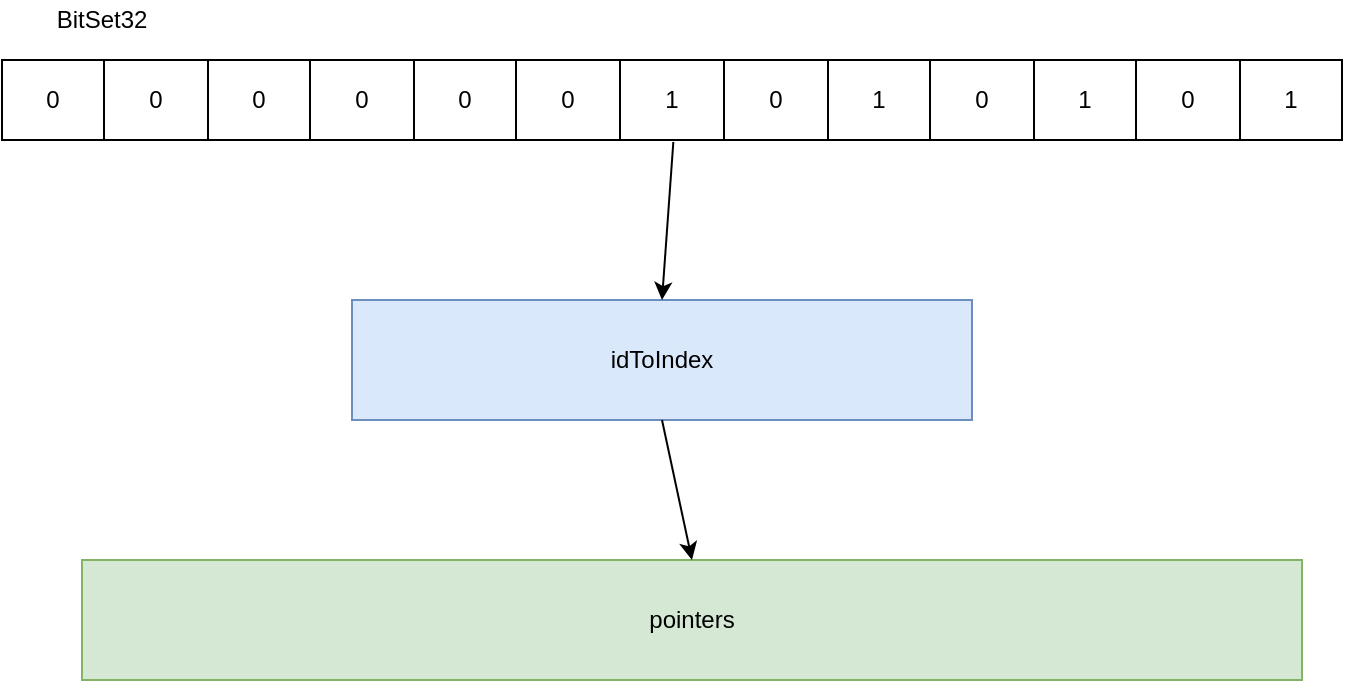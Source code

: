 <mxfile version="13.4.8" type="device" pages="4"><diagram id="EcqXhlcpbUtmk1au1JJG" name="Page-1"><mxGraphModel dx="946" dy="574" grid="1" gridSize="10" guides="1" tooltips="1" connect="1" arrows="1" fold="1" page="1" pageScale="1" pageWidth="827" pageHeight="1169" math="0" shadow="0"><root><mxCell id="0"/><mxCell id="1" parent="0"/><mxCell id="K6mGr1oJAUQTEEhh8WA7-8" value="idToIndex" style="rounded=0;whiteSpace=wrap;html=1;fillColor=#dae8fc;strokeColor=#6c8ebf;" parent="1" vertex="1"><mxGeometry x="205" y="340" width="310" height="60" as="geometry"/></mxCell><mxCell id="K6mGr1oJAUQTEEhh8WA7-10" value="pointers" style="rounded=0;whiteSpace=wrap;html=1;fillColor=#d5e8d4;strokeColor=#82b366;" parent="1" vertex="1"><mxGeometry x="70" y="470" width="610" height="60" as="geometry"/></mxCell><mxCell id="K6mGr1oJAUQTEEhh8WA7-12" value="" style="shape=table;html=1;whiteSpace=wrap;startSize=0;container=1;collapsible=0;childLayout=tableLayout;columnLines=1;rowLines=1;horizontal=1;fixedRows=0;flipH=1;flipV=1;" parent="1" vertex="1"><mxGeometry x="30" y="220" width="670" height="40" as="geometry"/></mxCell><mxCell id="K6mGr1oJAUQTEEhh8WA7-13" value="" style="shape=partialRectangle;html=1;whiteSpace=wrap;collapsible=0;dropTarget=0;pointerEvents=0;fillColor=none;top=0;left=0;bottom=0;right=0;points=[[0,0.5],[1,0.5]];portConstraint=eastwest;flipH=1;flipV=1;" parent="K6mGr1oJAUQTEEhh8WA7-12" vertex="1"><mxGeometry width="670" height="40" as="geometry"/></mxCell><mxCell id="K6mGr1oJAUQTEEhh8WA7-14" value="0" style="shape=partialRectangle;html=1;whiteSpace=wrap;connectable=0;fillColor=none;top=0;left=0;bottom=0;right=0;overflow=hidden;flipH=1;flipV=1;" parent="K6mGr1oJAUQTEEhh8WA7-13" vertex="1"><mxGeometry width="51" height="40" as="geometry"/></mxCell><mxCell id="K6mGr1oJAUQTEEhh8WA7-15" value="&lt;span&gt;0&lt;/span&gt;" style="shape=partialRectangle;html=1;whiteSpace=wrap;connectable=0;fillColor=none;top=0;left=0;bottom=0;right=0;overflow=hidden;flipH=1;flipV=1;" parent="K6mGr1oJAUQTEEhh8WA7-13" vertex="1"><mxGeometry x="51" width="52" height="40" as="geometry"/></mxCell><mxCell id="K6mGr1oJAUQTEEhh8WA7-16" value="&lt;span&gt;0&lt;/span&gt;" style="shape=partialRectangle;html=1;whiteSpace=wrap;connectable=0;fillColor=none;top=0;left=0;bottom=0;right=0;overflow=hidden;flipH=1;flipV=1;" parent="K6mGr1oJAUQTEEhh8WA7-13" vertex="1"><mxGeometry x="103" width="51" height="40" as="geometry"/></mxCell><mxCell id="K6mGr1oJAUQTEEhh8WA7-25" value="&lt;span&gt;0&lt;/span&gt;" style="shape=partialRectangle;html=1;whiteSpace=wrap;connectable=0;fillColor=none;top=0;left=0;bottom=0;right=0;overflow=hidden;flipH=1;flipV=1;" parent="K6mGr1oJAUQTEEhh8WA7-13" vertex="1"><mxGeometry x="154" width="52" height="40" as="geometry"/></mxCell><mxCell id="K6mGr1oJAUQTEEhh8WA7-28" value="&lt;span&gt;0&lt;/span&gt;" style="shape=partialRectangle;html=1;whiteSpace=wrap;connectable=0;fillColor=none;top=0;left=0;bottom=0;right=0;overflow=hidden;flipH=1;flipV=1;" parent="K6mGr1oJAUQTEEhh8WA7-13" vertex="1"><mxGeometry x="206" width="51" height="40" as="geometry"/></mxCell><mxCell id="K6mGr1oJAUQTEEhh8WA7-31" value="&lt;span&gt;0&lt;/span&gt;" style="shape=partialRectangle;html=1;whiteSpace=wrap;connectable=0;fillColor=none;top=0;left=0;bottom=0;right=0;overflow=hidden;flipH=1;flipV=1;" parent="K6mGr1oJAUQTEEhh8WA7-13" vertex="1"><mxGeometry x="257" width="52" height="40" as="geometry"/></mxCell><mxCell id="K6mGr1oJAUQTEEhh8WA7-34" value="1" style="shape=partialRectangle;html=1;whiteSpace=wrap;connectable=0;fillColor=none;top=0;left=0;bottom=0;right=0;overflow=hidden;flipH=1;flipV=1;" parent="K6mGr1oJAUQTEEhh8WA7-13" vertex="1"><mxGeometry x="309" width="52" height="40" as="geometry"/></mxCell><mxCell id="K6mGr1oJAUQTEEhh8WA7-37" value="&lt;span&gt;0&lt;/span&gt;" style="shape=partialRectangle;html=1;whiteSpace=wrap;connectable=0;fillColor=none;top=0;left=0;bottom=0;right=0;overflow=hidden;flipH=1;flipV=1;" parent="K6mGr1oJAUQTEEhh8WA7-13" vertex="1"><mxGeometry x="361" width="52" height="40" as="geometry"/></mxCell><mxCell id="K6mGr1oJAUQTEEhh8WA7-40" value="1" style="shape=partialRectangle;html=1;whiteSpace=wrap;connectable=0;fillColor=none;top=0;left=0;bottom=0;right=0;overflow=hidden;flipH=1;flipV=1;" parent="K6mGr1oJAUQTEEhh8WA7-13" vertex="1"><mxGeometry x="413" width="51" height="40" as="geometry"/></mxCell><mxCell id="K6mGr1oJAUQTEEhh8WA7-41" value="&lt;span&gt;0&lt;/span&gt;" style="shape=partialRectangle;html=1;whiteSpace=wrap;connectable=0;fillColor=none;top=0;left=0;bottom=0;right=0;overflow=hidden;flipH=1;flipV=1;" parent="K6mGr1oJAUQTEEhh8WA7-13" vertex="1"><mxGeometry x="464" width="52" height="40" as="geometry"/></mxCell><mxCell id="K6mGr1oJAUQTEEhh8WA7-42" value="1" style="shape=partialRectangle;html=1;whiteSpace=wrap;connectable=0;fillColor=none;top=0;left=0;bottom=0;right=0;overflow=hidden;flipH=1;flipV=1;" parent="K6mGr1oJAUQTEEhh8WA7-13" vertex="1"><mxGeometry x="516" width="51" height="40" as="geometry"/></mxCell><mxCell id="K6mGr1oJAUQTEEhh8WA7-43" value="&lt;span&gt;0&lt;/span&gt;" style="shape=partialRectangle;html=1;whiteSpace=wrap;connectable=0;fillColor=none;top=0;left=0;bottom=0;right=0;overflow=hidden;flipH=1;flipV=1;" parent="K6mGr1oJAUQTEEhh8WA7-13" vertex="1"><mxGeometry x="567" width="52" height="40" as="geometry"/></mxCell><mxCell id="K6mGr1oJAUQTEEhh8WA7-44" value="1" style="shape=partialRectangle;html=1;whiteSpace=wrap;connectable=0;fillColor=none;top=0;left=0;bottom=0;right=0;overflow=hidden;flipH=1;flipV=1;" parent="K6mGr1oJAUQTEEhh8WA7-13" vertex="1"><mxGeometry x="619" width="51" height="40" as="geometry"/></mxCell><mxCell id="K6mGr1oJAUQTEEhh8WA7-45" value="BitSet32" style="text;html=1;strokeColor=none;fillColor=none;align=center;verticalAlign=middle;whiteSpace=wrap;rounded=0;comic=0;startSize=0;" parent="1" vertex="1"><mxGeometry x="60" y="190" width="40" height="20" as="geometry"/></mxCell><mxCell id="K6mGr1oJAUQTEEhh8WA7-46" value="" style="endArrow=classic;html=1;exitX=0.499;exitY=-0.025;exitDx=0;exitDy=0;exitPerimeter=0;entryX=0.5;entryY=0;entryDx=0;entryDy=0;" parent="1" source="K6mGr1oJAUQTEEhh8WA7-13" target="K6mGr1oJAUQTEEhh8WA7-8" edge="1"><mxGeometry width="50" height="50" relative="1" as="geometry"><mxPoint x="390" y="320" as="sourcePoint"/><mxPoint x="440" y="270" as="targetPoint"/></mxGeometry></mxCell><mxCell id="K6mGr1oJAUQTEEhh8WA7-47" value="" style="endArrow=classic;html=1;exitX=0.5;exitY=1;exitDx=0;exitDy=0;entryX=0.5;entryY=0;entryDx=0;entryDy=0;" parent="1" source="K6mGr1oJAUQTEEhh8WA7-8" target="K6mGr1oJAUQTEEhh8WA7-10" edge="1"><mxGeometry width="50" height="50" relative="1" as="geometry"><mxPoint x="390" y="320" as="sourcePoint"/><mxPoint x="440" y="270" as="targetPoint"/></mxGeometry></mxCell></root></mxGraphModel></diagram><diagram id="9y-NMmNkYUyyZ11xQWaL" name="Page-2"><mxGraphModel dx="946" dy="525" grid="1" gridSize="10" guides="1" tooltips="1" connect="1" arrows="1" fold="1" page="1" pageScale="1" pageWidth="827" pageHeight="1169" math="0" shadow="0"><root><mxCell id="LccVKXG0IzsC969Sd04l-0"/><mxCell id="LccVKXG0IzsC969Sd04l-1" parent="LccVKXG0IzsC969Sd04l-0"/><mxCell id="XBC_5wpv1dEp1boGAke5-0" value="" style="shape=table;html=1;whiteSpace=wrap;startSize=0;container=1;collapsible=0;childLayout=tableLayout;columnLines=1;rowLines=1;horizontal=1;fixedRows=0;flipH=1;flipV=1;" vertex="1" parent="LccVKXG0IzsC969Sd04l-1"><mxGeometry x="60" y="190" width="670" height="40" as="geometry"/></mxCell><mxCell id="XBC_5wpv1dEp1boGAke5-1" value="" style="shape=partialRectangle;html=1;whiteSpace=wrap;collapsible=0;dropTarget=0;pointerEvents=0;fillColor=none;top=0;left=0;bottom=0;right=0;points=[[0,0.5],[1,0.5]];portConstraint=eastwest;flipH=1;flipV=1;" vertex="1" parent="XBC_5wpv1dEp1boGAke5-0"><mxGeometry width="670" height="40" as="geometry"/></mxCell><mxCell id="XBC_5wpv1dEp1boGAke5-2" value="0" style="shape=partialRectangle;html=1;whiteSpace=wrap;connectable=0;fillColor=none;top=0;left=0;bottom=0;right=0;overflow=hidden;flipH=1;flipV=1;" vertex="1" parent="XBC_5wpv1dEp1boGAke5-1"><mxGeometry width="51" height="40" as="geometry"/></mxCell><mxCell id="XBC_5wpv1dEp1boGAke5-3" value="&lt;span&gt;0&lt;/span&gt;" style="shape=partialRectangle;html=1;whiteSpace=wrap;connectable=0;fillColor=none;top=0;left=0;bottom=0;right=0;overflow=hidden;flipH=1;flipV=1;" vertex="1" parent="XBC_5wpv1dEp1boGAke5-1"><mxGeometry x="51" width="52" height="40" as="geometry"/></mxCell><mxCell id="XBC_5wpv1dEp1boGAke5-4" value="&lt;span&gt;0&lt;/span&gt;" style="shape=partialRectangle;html=1;whiteSpace=wrap;connectable=0;fillColor=none;top=0;left=0;bottom=0;right=0;overflow=hidden;flipH=1;flipV=1;" vertex="1" parent="XBC_5wpv1dEp1boGAke5-1"><mxGeometry x="103" width="51" height="40" as="geometry"/></mxCell><mxCell id="XBC_5wpv1dEp1boGAke5-5" value="&lt;span&gt;0&lt;/span&gt;" style="shape=partialRectangle;html=1;whiteSpace=wrap;connectable=0;fillColor=none;top=0;left=0;bottom=0;right=0;overflow=hidden;flipH=1;flipV=1;" vertex="1" parent="XBC_5wpv1dEp1boGAke5-1"><mxGeometry x="154" width="52" height="40" as="geometry"/></mxCell><mxCell id="XBC_5wpv1dEp1boGAke5-6" value="&lt;span&gt;0&lt;/span&gt;" style="shape=partialRectangle;html=1;whiteSpace=wrap;connectable=0;fillColor=none;top=0;left=0;bottom=0;right=0;overflow=hidden;flipH=1;flipV=1;" vertex="1" parent="XBC_5wpv1dEp1boGAke5-1"><mxGeometry x="206" width="51" height="40" as="geometry"/></mxCell><mxCell id="XBC_5wpv1dEp1boGAke5-7" value="&lt;span&gt;0&lt;/span&gt;" style="shape=partialRectangle;html=1;whiteSpace=wrap;connectable=0;fillColor=none;top=0;left=0;bottom=0;right=0;overflow=hidden;flipH=1;flipV=1;" vertex="1" parent="XBC_5wpv1dEp1boGAke5-1"><mxGeometry x="257" width="52" height="40" as="geometry"/></mxCell><mxCell id="XBC_5wpv1dEp1boGAke5-8" value="1" style="shape=partialRectangle;html=1;whiteSpace=wrap;connectable=0;fillColor=none;top=0;left=0;bottom=0;right=0;overflow=hidden;flipH=1;flipV=1;" vertex="1" parent="XBC_5wpv1dEp1boGAke5-1"><mxGeometry x="309" width="52" height="40" as="geometry"/></mxCell><mxCell id="XBC_5wpv1dEp1boGAke5-9" value="&lt;span&gt;0&lt;/span&gt;" style="shape=partialRectangle;html=1;whiteSpace=wrap;connectable=0;fillColor=none;top=0;left=0;bottom=0;right=0;overflow=hidden;flipH=1;flipV=1;" vertex="1" parent="XBC_5wpv1dEp1boGAke5-1"><mxGeometry x="361" width="52" height="40" as="geometry"/></mxCell><mxCell id="XBC_5wpv1dEp1boGAke5-10" value="1" style="shape=partialRectangle;html=1;whiteSpace=wrap;connectable=0;fillColor=none;top=0;left=0;bottom=0;right=0;overflow=hidden;flipH=1;flipV=1;" vertex="1" parent="XBC_5wpv1dEp1boGAke5-1"><mxGeometry x="413" width="51" height="40" as="geometry"/></mxCell><mxCell id="XBC_5wpv1dEp1boGAke5-11" value="&lt;span&gt;0&lt;/span&gt;" style="shape=partialRectangle;html=1;whiteSpace=wrap;connectable=0;fillColor=none;top=0;left=0;bottom=0;right=0;overflow=hidden;flipH=1;flipV=1;" vertex="1" parent="XBC_5wpv1dEp1boGAke5-1"><mxGeometry x="464" width="52" height="40" as="geometry"/></mxCell><mxCell id="XBC_5wpv1dEp1boGAke5-12" value="1" style="shape=partialRectangle;html=1;whiteSpace=wrap;connectable=0;fillColor=none;top=0;left=0;bottom=0;right=0;overflow=hidden;flipH=1;flipV=1;" vertex="1" parent="XBC_5wpv1dEp1boGAke5-1"><mxGeometry x="516" width="51" height="40" as="geometry"/></mxCell><mxCell id="XBC_5wpv1dEp1boGAke5-13" value="&lt;span&gt;0&lt;/span&gt;" style="shape=partialRectangle;html=1;whiteSpace=wrap;connectable=0;fillColor=none;top=0;left=0;bottom=0;right=0;overflow=hidden;flipH=1;flipV=1;" vertex="1" parent="XBC_5wpv1dEp1boGAke5-1"><mxGeometry x="567" width="52" height="40" as="geometry"/></mxCell><mxCell id="XBC_5wpv1dEp1boGAke5-14" value="1" style="shape=partialRectangle;html=1;whiteSpace=wrap;connectable=0;fillColor=none;top=0;left=0;bottom=0;right=0;overflow=hidden;flipH=1;flipV=1;" vertex="1" parent="XBC_5wpv1dEp1boGAke5-1"><mxGeometry x="619" width="51" height="40" as="geometry"/></mxCell><mxCell id="XBC_5wpv1dEp1boGAke5-15" value="" style="shape=table;html=1;whiteSpace=wrap;startSize=0;container=1;collapsible=0;childLayout=tableLayout;columnLines=1;rowLines=1;horizontal=1;fixedRows=0;flipH=1;flipV=1;" vertex="1" parent="LccVKXG0IzsC969Sd04l-1"><mxGeometry x="60" y="310" width="670" height="40" as="geometry"/></mxCell><mxCell id="XBC_5wpv1dEp1boGAke5-16" value="" style="shape=partialRectangle;html=1;whiteSpace=wrap;collapsible=0;dropTarget=0;pointerEvents=0;fillColor=none;top=0;left=0;bottom=0;right=0;points=[[0,0.5],[1,0.5]];portConstraint=eastwest;flipH=1;flipV=1;" vertex="1" parent="XBC_5wpv1dEp1boGAke5-15"><mxGeometry width="670" height="40" as="geometry"/></mxCell><mxCell id="XBC_5wpv1dEp1boGAke5-17" value="0" style="shape=partialRectangle;html=1;whiteSpace=wrap;connectable=0;fillColor=none;top=0;left=0;bottom=0;right=0;overflow=hidden;flipH=1;flipV=1;" vertex="1" parent="XBC_5wpv1dEp1boGAke5-16"><mxGeometry width="51" height="40" as="geometry"/></mxCell><mxCell id="XBC_5wpv1dEp1boGAke5-18" value="&lt;span&gt;0&lt;/span&gt;" style="shape=partialRectangle;html=1;whiteSpace=wrap;connectable=0;fillColor=none;top=0;left=0;bottom=0;right=0;overflow=hidden;flipH=1;flipV=1;" vertex="1" parent="XBC_5wpv1dEp1boGAke5-16"><mxGeometry x="51" width="52" height="40" as="geometry"/></mxCell><mxCell id="XBC_5wpv1dEp1boGAke5-19" value="&lt;span&gt;0&lt;/span&gt;" style="shape=partialRectangle;html=1;whiteSpace=wrap;connectable=0;fillColor=none;top=0;left=0;bottom=0;right=0;overflow=hidden;flipH=1;flipV=1;" vertex="1" parent="XBC_5wpv1dEp1boGAke5-16"><mxGeometry x="103" width="51" height="40" as="geometry"/></mxCell><mxCell id="XBC_5wpv1dEp1boGAke5-20" value="&lt;span&gt;0&lt;/span&gt;" style="shape=partialRectangle;html=1;whiteSpace=wrap;connectable=0;fillColor=none;top=0;left=0;bottom=0;right=0;overflow=hidden;flipH=1;flipV=1;" vertex="1" parent="XBC_5wpv1dEp1boGAke5-16"><mxGeometry x="154" width="52" height="40" as="geometry"/></mxCell><mxCell id="XBC_5wpv1dEp1boGAke5-21" value="&lt;span&gt;0&lt;/span&gt;" style="shape=partialRectangle;html=1;whiteSpace=wrap;connectable=0;fillColor=none;top=0;left=0;bottom=0;right=0;overflow=hidden;flipH=1;flipV=1;" vertex="1" parent="XBC_5wpv1dEp1boGAke5-16"><mxGeometry x="206" width="51" height="40" as="geometry"/></mxCell><mxCell id="XBC_5wpv1dEp1boGAke5-22" value="&lt;span&gt;0&lt;/span&gt;" style="shape=partialRectangle;html=1;whiteSpace=wrap;connectable=0;fillColor=none;top=0;left=0;bottom=0;right=0;overflow=hidden;flipH=1;flipV=1;" vertex="1" parent="XBC_5wpv1dEp1boGAke5-16"><mxGeometry x="257" width="52" height="40" as="geometry"/></mxCell><mxCell id="XBC_5wpv1dEp1boGAke5-23" value="0" style="shape=partialRectangle;html=1;whiteSpace=wrap;connectable=0;fillColor=none;top=0;left=0;bottom=0;right=0;overflow=hidden;flipH=1;flipV=1;" vertex="1" parent="XBC_5wpv1dEp1boGAke5-16"><mxGeometry x="309" width="52" height="40" as="geometry"/></mxCell><mxCell id="XBC_5wpv1dEp1boGAke5-24" value="&lt;span&gt;0&lt;/span&gt;" style="shape=partialRectangle;html=1;whiteSpace=wrap;connectable=0;fillColor=none;top=0;left=0;bottom=0;right=0;overflow=hidden;flipH=1;flipV=1;" vertex="1" parent="XBC_5wpv1dEp1boGAke5-16"><mxGeometry x="361" width="52" height="40" as="geometry"/></mxCell><mxCell id="XBC_5wpv1dEp1boGAke5-25" value="1" style="shape=partialRectangle;html=1;whiteSpace=wrap;connectable=0;fillColor=none;top=0;left=0;bottom=0;right=0;overflow=hidden;flipH=1;flipV=1;" vertex="1" parent="XBC_5wpv1dEp1boGAke5-16"><mxGeometry x="413" width="51" height="40" as="geometry"/></mxCell><mxCell id="XBC_5wpv1dEp1boGAke5-26" value="&lt;span&gt;0&lt;/span&gt;" style="shape=partialRectangle;html=1;whiteSpace=wrap;connectable=0;fillColor=none;top=0;left=0;bottom=0;right=0;overflow=hidden;flipH=1;flipV=1;" vertex="1" parent="XBC_5wpv1dEp1boGAke5-16"><mxGeometry x="464" width="52" height="40" as="geometry"/></mxCell><mxCell id="XBC_5wpv1dEp1boGAke5-27" value="1" style="shape=partialRectangle;html=1;whiteSpace=wrap;connectable=0;fillColor=none;top=0;left=0;bottom=0;right=0;overflow=hidden;flipH=1;flipV=1;" vertex="1" parent="XBC_5wpv1dEp1boGAke5-16"><mxGeometry x="516" width="51" height="40" as="geometry"/></mxCell><mxCell id="XBC_5wpv1dEp1boGAke5-28" value="&lt;span&gt;1&lt;/span&gt;" style="shape=partialRectangle;html=1;whiteSpace=wrap;connectable=0;fillColor=none;top=0;left=0;bottom=0;right=0;overflow=hidden;flipH=1;flipV=1;" vertex="1" parent="XBC_5wpv1dEp1boGAke5-16"><mxGeometry x="567" width="52" height="40" as="geometry"/></mxCell><mxCell id="XBC_5wpv1dEp1boGAke5-29" value="1" style="shape=partialRectangle;html=1;whiteSpace=wrap;connectable=0;fillColor=none;top=0;left=0;bottom=0;right=0;overflow=hidden;flipH=1;flipV=1;" vertex="1" parent="XBC_5wpv1dEp1boGAke5-16"><mxGeometry x="619" width="51" height="40" as="geometry"/></mxCell><mxCell id="XBC_5wpv1dEp1boGAke5-30" value="" style="endArrow=classic;html=1;exitX=0.5;exitY=0;exitDx=0;exitDy=0;exitPerimeter=0;entryX=0.5;entryY=1;entryDx=0;entryDy=0;entryPerimeter=0;" edge="1" parent="LccVKXG0IzsC969Sd04l-1" source="XBC_5wpv1dEp1boGAke5-1" target="XBC_5wpv1dEp1boGAke5-16"><mxGeometry width="50" height="50" relative="1" as="geometry"><mxPoint x="390" y="300" as="sourcePoint"/><mxPoint x="440" y="250" as="targetPoint"/></mxGeometry></mxCell><mxCell id="XBC_5wpv1dEp1boGAke5-31" value="消失了，说明抬起了" style="text;html=1;strokeColor=none;fillColor=none;align=center;verticalAlign=middle;whiteSpace=wrap;rounded=0;comic=0;startSize=0;" vertex="1" parent="LccVKXG0IzsC969Sd04l-1"><mxGeometry x="354" y="260" width="120" height="20" as="geometry"/></mxCell><mxCell id="XBC_5wpv1dEp1boGAke5-32" value="上一次的BitSet32" style="text;html=1;strokeColor=none;fillColor=none;align=center;verticalAlign=middle;whiteSpace=wrap;rounded=0;comic=0;startSize=0;" vertex="1" parent="LccVKXG0IzsC969Sd04l-1"><mxGeometry x="70" y="160" width="110" height="20" as="geometry"/></mxCell><mxCell id="XBC_5wpv1dEp1boGAke5-33" value="本次的BitSet32" style="text;html=1;strokeColor=none;fillColor=none;align=center;verticalAlign=middle;whiteSpace=wrap;rounded=0;comic=0;startSize=0;" vertex="1" parent="LccVKXG0IzsC969Sd04l-1"><mxGeometry x="60" y="280" width="110" height="20" as="geometry"/></mxCell><mxCell id="XBC_5wpv1dEp1boGAke5-34" value="" style="endArrow=classic;html=1;exitX=0.113;exitY=-0.05;exitDx=0;exitDy=0;exitPerimeter=0;entryX=0.115;entryY=1;entryDx=0;entryDy=0;entryPerimeter=0;" edge="1" parent="LccVKXG0IzsC969Sd04l-1" source="XBC_5wpv1dEp1boGAke5-1" target="XBC_5wpv1dEp1boGAke5-16"><mxGeometry width="50" height="50" relative="1" as="geometry"><mxPoint x="390" y="300" as="sourcePoint"/><mxPoint x="440" y="250" as="targetPoint"/></mxGeometry></mxCell><mxCell id="XBC_5wpv1dEp1boGAke5-35" value="出现了新的标志位，说明多了一个下按的手势" style="text;html=1;strokeColor=none;fillColor=none;align=center;verticalAlign=middle;whiteSpace=wrap;rounded=0;comic=0;startSize=0;" vertex="1" parent="LccVKXG0IzsC969Sd04l-1"><mxGeometry x="590" y="270" width="160" height="20" as="geometry"/></mxCell><mxCell id="XBC_5wpv1dEp1boGAke5-36" value="原来这些1对应的位数没发生变化可能存在移动的情况" style="text;html=1;strokeColor=none;fillColor=none;align=center;verticalAlign=middle;whiteSpace=wrap;rounded=0;comic=0;startSize=0;" vertex="1" parent="LccVKXG0IzsC969Sd04l-1"><mxGeometry x="430" y="110" width="190" height="20" as="geometry"/></mxCell><mxCell id="XBC_5wpv1dEp1boGAke5-37" value="" style="endArrow=classic;html=1;exitX=0.5;exitY=1;exitDx=0;exitDy=0;entryX=0.19;entryY=1;entryDx=0;entryDy=0;entryPerimeter=0;" edge="1" parent="LccVKXG0IzsC969Sd04l-1" source="XBC_5wpv1dEp1boGAke5-36" target="XBC_5wpv1dEp1boGAke5-1"><mxGeometry width="50" height="50" relative="1" as="geometry"><mxPoint x="390" y="300" as="sourcePoint"/><mxPoint x="440" y="250" as="targetPoint"/></mxGeometry></mxCell><mxCell id="XBC_5wpv1dEp1boGAke5-38" value="" style="endArrow=classic;html=1;exitX=0.5;exitY=1;exitDx=0;exitDy=0;entryX=0.04;entryY=1.05;entryDx=0;entryDy=0;entryPerimeter=0;" edge="1" parent="LccVKXG0IzsC969Sd04l-1" source="XBC_5wpv1dEp1boGAke5-36" target="XBC_5wpv1dEp1boGAke5-1"><mxGeometry width="50" height="50" relative="1" as="geometry"><mxPoint x="535" y="140" as="sourcePoint"/><mxPoint x="612.7" y="200" as="targetPoint"/></mxGeometry></mxCell><mxCell id="XBC_5wpv1dEp1boGAke5-39" value="" style="endArrow=classic;html=1;exitX=0.5;exitY=1;exitDx=0;exitDy=0;entryX=0.343;entryY=1;entryDx=0;entryDy=0;entryPerimeter=0;" edge="1" parent="LccVKXG0IzsC969Sd04l-1" source="XBC_5wpv1dEp1boGAke5-36" target="XBC_5wpv1dEp1boGAke5-1"><mxGeometry width="50" height="50" relative="1" as="geometry"><mxPoint x="535" y="140" as="sourcePoint"/><mxPoint x="612.7" y="200" as="targetPoint"/></mxGeometry></mxCell></root></mxGraphModel></diagram><diagram id="LtQIgEMj1DwQMm06o59_" name="Page-3"><mxGraphModel dx="946" dy="574" grid="1" gridSize="10" guides="1" tooltips="1" connect="1" arrows="1" fold="1" page="1" pageScale="1" pageWidth="827" pageHeight="1169" math="0" shadow="0"><root><mxCell id="2HYk63LRx1mN8N4MrxbT-0"/><mxCell id="2HYk63LRx1mN8N4MrxbT-1" parent="2HYk63LRx1mN8N4MrxbT-0"/><mxCell id="2HYk63LRx1mN8N4MrxbT-2" value="" style="ellipse;whiteSpace=wrap;html=1;aspect=fixed;comic=0;startSize=0;" parent="2HYk63LRx1mN8N4MrxbT-1" vertex="1"><mxGeometry x="190" y="150" width="30" height="30" as="geometry"/></mxCell><mxCell id="2HYk63LRx1mN8N4MrxbT-3" value="" style="ellipse;whiteSpace=wrap;html=1;aspect=fixed;comic=0;startSize=0;" parent="2HYk63LRx1mN8N4MrxbT-1" vertex="1"><mxGeometry x="160" y="190" width="30" height="30" as="geometry"/></mxCell><mxCell id="2HYk63LRx1mN8N4MrxbT-4" value="" style="ellipse;whiteSpace=wrap;html=1;aspect=fixed;comic=0;startSize=0;" parent="2HYk63LRx1mN8N4MrxbT-1" vertex="1"><mxGeometry x="430" y="150" width="30" height="30" as="geometry"/></mxCell><mxCell id="2HYk63LRx1mN8N4MrxbT-5" value="" style="ellipse;whiteSpace=wrap;html=1;aspect=fixed;comic=0;startSize=0;" parent="2HYk63LRx1mN8N4MrxbT-1" vertex="1"><mxGeometry x="390" y="200" width="30" height="30" as="geometry"/></mxCell><mxCell id="2HYk63LRx1mN8N4MrxbT-9" value="" style="endArrow=none;dashed=1;html=1;dashPattern=1 3;strokeWidth=2;exitX=1;exitY=0;exitDx=0;exitDy=0;entryX=0;entryY=1;entryDx=0;entryDy=0;" parent="2HYk63LRx1mN8N4MrxbT-1" source="2HYk63LRx1mN8N4MrxbT-3" target="2HYk63LRx1mN8N4MrxbT-2" edge="1"><mxGeometry width="50" height="50" relative="1" as="geometry"><mxPoint x="390" y="300" as="sourcePoint"/><mxPoint x="440" y="250" as="targetPoint"/></mxGeometry></mxCell><mxCell id="2HYk63LRx1mN8N4MrxbT-10" value="" style="endArrow=none;dashed=1;html=1;dashPattern=1 3;strokeWidth=2;exitX=1;exitY=0;exitDx=0;exitDy=0;entryX=0;entryY=1;entryDx=0;entryDy=0;" parent="2HYk63LRx1mN8N4MrxbT-1" source="2HYk63LRx1mN8N4MrxbT-5" target="2HYk63LRx1mN8N4MrxbT-4" edge="1"><mxGeometry width="50" height="50" relative="1" as="geometry"><mxPoint x="390" y="300" as="sourcePoint"/><mxPoint x="440" y="250" as="targetPoint"/></mxGeometry></mxCell><mxCell id="2HYk63LRx1mN8N4MrxbT-12" value="" style="endArrow=none;dashed=1;html=1;dashPattern=1 3;strokeWidth=2;exitX=1;exitY=0.5;exitDx=0;exitDy=0;entryX=0;entryY=0.5;entryDx=0;entryDy=0;strokeColor=#FF3333;" parent="2HYk63LRx1mN8N4MrxbT-1" source="2HYk63LRx1mN8N4MrxbT-3" target="2HYk63LRx1mN8N4MrxbT-4" edge="1"><mxGeometry width="50" height="50" relative="1" as="geometry"><mxPoint x="390" y="300" as="sourcePoint"/><mxPoint x="440" y="250" as="targetPoint"/></mxGeometry></mxCell><mxCell id="2HYk63LRx1mN8N4MrxbT-13" value="" style="endArrow=none;dashed=1;html=1;dashPattern=1 3;strokeWidth=2;exitX=1;exitY=0.5;exitDx=0;exitDy=0;entryX=0;entryY=0.5;entryDx=0;entryDy=0;strokeColor=#FF3333;" parent="2HYk63LRx1mN8N4MrxbT-1" source="2HYk63LRx1mN8N4MrxbT-2" target="2HYk63LRx1mN8N4MrxbT-5" edge="1"><mxGeometry width="50" height="50" relative="1" as="geometry"><mxPoint x="390" y="300" as="sourcePoint"/><mxPoint x="440" y="250" as="targetPoint"/></mxGeometry></mxCell><mxCell id="2HYk63LRx1mN8N4MrxbT-14" value="" style="endArrow=none;dashed=1;html=1;dashPattern=1 3;strokeWidth=2;entryX=0;entryY=0.5;entryDx=0;entryDy=0;strokeColor=#FF3333;" parent="2HYk63LRx1mN8N4MrxbT-1" target="2HYk63LRx1mN8N4MrxbT-4" edge="1"><mxGeometry width="50" height="50" relative="1" as="geometry"><mxPoint x="220" y="170" as="sourcePoint"/><mxPoint x="440" y="250" as="targetPoint"/></mxGeometry></mxCell><mxCell id="2HYk63LRx1mN8N4MrxbT-15" value="" style="endArrow=none;dashed=1;html=1;dashPattern=1 3;strokeWidth=2;exitX=1;exitY=0.5;exitDx=0;exitDy=0;entryX=0;entryY=0.5;entryDx=0;entryDy=0;strokeColor=#FF3333;" parent="2HYk63LRx1mN8N4MrxbT-1" source="2HYk63LRx1mN8N4MrxbT-3" target="2HYk63LRx1mN8N4MrxbT-5" edge="1"><mxGeometry width="50" height="50" relative="1" as="geometry"><mxPoint x="390" y="300" as="sourcePoint"/><mxPoint x="440" y="250" as="targetPoint"/></mxGeometry></mxCell><mxCell id="2HYk63LRx1mN8N4MrxbT-16" value="黑色算出来是最短的距离，且原来有两个触点，分别看成两个触点的轨迹" style="text;html=1;strokeColor=none;fillColor=none;align=center;verticalAlign=middle;whiteSpace=wrap;rounded=0;comic=0;startSize=0;" parent="2HYk63LRx1mN8N4MrxbT-1" vertex="1"><mxGeometry x="240" y="270" width="150" height="20" as="geometry"/></mxCell><mxCell id="2HYk63LRx1mN8N4MrxbT-17" value="" style="ellipse;whiteSpace=wrap;html=1;comic=0;startSize=0;fillColor=none;" parent="2HYk63LRx1mN8N4MrxbT-1" vertex="1"><mxGeometry x="150" y="120" width="80" height="120" as="geometry"/></mxCell><mxCell id="2HYk63LRx1mN8N4MrxbT-19" value="" style="ellipse;whiteSpace=wrap;html=1;comic=0;startSize=0;fillColor=none;" parent="2HYk63LRx1mN8N4MrxbT-1" vertex="1"><mxGeometry x="380" y="130" width="90" height="120" as="geometry"/></mxCell></root></mxGraphModel></diagram><diagram id="Ate9kAhkb2OLKFtFYIZv" name="Page-4"><mxGraphModel dx="946" dy="574" grid="1" gridSize="10" guides="1" tooltips="1" connect="1" arrows="1" fold="1" page="1" pageScale="1" pageWidth="827" pageHeight="1169" math="0" shadow="0"><root><mxCell id="lcHhIFrJ6-st2rc0zDQ4-0"/><mxCell id="lcHhIFrJ6-st2rc0zDQ4-1" parent="lcHhIFrJ6-st2rc0zDQ4-0"/><mxCell id="x3vYXZM4ypLPTix0NmZU-73" value="" style="rounded=0;whiteSpace=wrap;html=1;fillColor=#d5e8d4;strokeColor=#82b366;" parent="lcHhIFrJ6-st2rc0zDQ4-1" vertex="1"><mxGeometry x="52" y="1079" width="780" height="361" as="geometry"/></mxCell><mxCell id="x3vYXZM4ypLPTix0NmZU-11" value="" style="rounded=0;whiteSpace=wrap;html=1;fillColor=#d5e8d4;strokeColor=#82b366;" parent="lcHhIFrJ6-st2rc0zDQ4-1" vertex="1"><mxGeometry x="75" y="70" width="770" height="545" as="geometry"/></mxCell><mxCell id="lcHhIFrJ6-st2rc0zDQ4-5" value="" style="rounded=0;whiteSpace=wrap;html=1;fillColor=#d5e8d4;strokeColor=#82b366;" parent="lcHhIFrJ6-st2rc0zDQ4-1" vertex="1"><mxGeometry x="57" y="680" width="770" height="380" as="geometry"/></mxCell><mxCell id="lcHhIFrJ6-st2rc0zDQ4-6" value="" style="rounded=0;whiteSpace=wrap;html=1;fillColor=#f8cecc;strokeColor=#b85450;" parent="lcHhIFrJ6-st2rc0zDQ4-1" vertex="1"><mxGeometry x="112.5" y="110" width="705" height="480" as="geometry"/></mxCell><mxCell id="lcHhIFrJ6-st2rc0zDQ4-7" value="输入设备驱动" style="rounded=0;whiteSpace=wrap;html=1;fillColor=#f8cecc;strokeColor=#b85450;" parent="lcHhIFrJ6-st2rc0zDQ4-1" vertex="1"><mxGeometry x="197.5" width="120" height="60" as="geometry"/></mxCell><mxCell id="lcHhIFrJ6-st2rc0zDQ4-8" value="InputReader" style="text;html=1;strokeColor=none;fillColor=none;align=center;verticalAlign=middle;whiteSpace=wrap;rounded=0;" parent="lcHhIFrJ6-st2rc0zDQ4-1" vertex="1"><mxGeometry x="135" y="150" width="40" height="20" as="geometry"/></mxCell><mxCell id="lcHhIFrJ6-st2rc0zDQ4-9" value="InputDispatcherThread" style="text;html=1;strokeColor=none;fillColor=none;align=center;verticalAlign=middle;whiteSpace=wrap;rounded=0;" parent="lcHhIFrJ6-st2rc0zDQ4-1" vertex="1"><mxGeometry x="100" y="680" width="40" height="20" as="geometry"/></mxCell><mxCell id="lcHhIFrJ6-st2rc0zDQ4-10" value="" style="rounded=0;whiteSpace=wrap;html=1;fillColor=#dae8fc;strokeColor=#6c8ebf;" parent="lcHhIFrJ6-st2rc0zDQ4-1" vertex="1"><mxGeometry x="530" y="170" width="250" height="190" as="geometry"/></mxCell><mxCell id="x3vYXZM4ypLPTix0NmZU-0" value="发送RawEvent" style="text;html=1;strokeColor=none;fillColor=none;align=center;verticalAlign=middle;whiteSpace=wrap;rounded=0;" parent="lcHhIFrJ6-st2rc0zDQ4-1" vertex="1"><mxGeometry x="277.5" y="80" width="40" height="20" as="geometry"/></mxCell><mxCell id="x3vYXZM4ypLPTix0NmZU-2" value="Mapper" style="rounded=0;whiteSpace=wrap;html=1;fillColor=#e1d5e7;strokeColor=#9673a6;" parent="lcHhIFrJ6-st2rc0zDQ4-1" vertex="1"><mxGeometry x="605" y="190" width="120" height="60" as="geometry"/></mxCell><mxCell id="x3vYXZM4ypLPTix0NmZU-3" value="" style="rounded=0;whiteSpace=wrap;html=1;fillColor=#dae8fc;strokeColor=#6c8ebf;" parent="lcHhIFrJ6-st2rc0zDQ4-1" vertex="1"><mxGeometry x="120" y="180" width="280" height="290" as="geometry"/></mxCell><mxCell id="x3vYXZM4ypLPTix0NmZU-5" value="InputDevice" style="text;html=1;strokeColor=none;fillColor=none;align=center;verticalAlign=middle;whiteSpace=wrap;rounded=0;" parent="lcHhIFrJ6-st2rc0zDQ4-1" vertex="1"><mxGeometry x="550" y="170" width="40" height="20" as="geometry"/></mxCell><mxCell id="x3vYXZM4ypLPTix0NmZU-7" value="processEventsForDeviceLocked" style="text;html=1;strokeColor=none;fillColor=none;align=center;verticalAlign=middle;whiteSpace=wrap;rounded=0;" parent="lcHhIFrJ6-st2rc0zDQ4-1" vertex="1"><mxGeometry x="430" y="225" width="40" height="20" as="geometry"/></mxCell><mxCell id="x3vYXZM4ypLPTix0NmZU-12" value="InputReaderThread" style="text;html=1;strokeColor=none;fillColor=none;align=center;verticalAlign=middle;whiteSpace=wrap;rounded=0;" parent="lcHhIFrJ6-st2rc0zDQ4-1" vertex="1"><mxGeometry x="112.5" y="70" width="40" height="20" as="geometry"/></mxCell><mxCell id="x3vYXZM4ypLPTix0NmZU-16" value="notifyMotion/notifyKey" style="text;html=1;strokeColor=none;fillColor=none;align=center;verticalAlign=middle;whiteSpace=wrap;rounded=0;" parent="lcHhIFrJ6-st2rc0zDQ4-1" vertex="1"><mxGeometry x="590" y="360" width="40" height="20" as="geometry"/></mxCell><mxCell id="x3vYXZM4ypLPTix0NmZU-19" value="getEvent" style="rounded=0;whiteSpace=wrap;html=1;fillColor=#ffe6cc;strokeColor=#d79b00;" parent="lcHhIFrJ6-st2rc0zDQ4-1" vertex="1"><mxGeometry x="207.5" y="210" width="100" height="20" as="geometry"/></mxCell><mxCell id="x3vYXZM4ypLPTix0NmZU-20" value="EventHub" style="text;html=1;strokeColor=none;fillColor=none;align=center;verticalAlign=middle;whiteSpace=wrap;rounded=0;" parent="lcHhIFrJ6-st2rc0zDQ4-1" vertex="1"><mxGeometry x="135" y="180" width="40" height="20" as="geometry"/></mxCell><mxCell id="x3vYXZM4ypLPTix0NmZU-29" value="process转化为NotifyKeyArgs" style="rounded=0;whiteSpace=wrap;html=1;fillColor=#e1d5e7;strokeColor=#9673a6;" parent="lcHhIFrJ6-st2rc0zDQ4-1" vertex="1"><mxGeometry x="605" y="295" width="120" height="30" as="geometry"/></mxCell><mxCell id="x3vYXZM4ypLPTix0NmZU-30" value="addDeviceLocked" style="rounded=0;whiteSpace=wrap;html=1;" parent="lcHhIFrJ6-st2rc0zDQ4-1" vertex="1"><mxGeometry x="130" y="280" width="120" height="30" as="geometry"/></mxCell><mxCell id="x3vYXZM4ypLPTix0NmZU-31" value="" style="endArrow=classic;html=1;exitX=0.5;exitY=1;exitDx=0;exitDy=0;entryX=0.5;entryY=0;entryDx=0;entryDy=0;" parent="lcHhIFrJ6-st2rc0zDQ4-1" source="x3vYXZM4ypLPTix0NmZU-19" target="x3vYXZM4ypLPTix0NmZU-30" edge="1"><mxGeometry width="50" height="50" relative="1" as="geometry"><mxPoint x="390" y="380" as="sourcePoint"/><mxPoint x="440" y="330" as="targetPoint"/><Array as="points"><mxPoint x="258" y="240"/><mxPoint x="190" y="240"/></Array></mxGeometry></mxCell><mxCell id="x3vYXZM4ypLPTix0NmZU-32" value="EventHubInterface::DEVICE_ADDED" style="text;html=1;strokeColor=none;fillColor=none;align=center;verticalAlign=middle;whiteSpace=wrap;rounded=0;" parent="lcHhIFrJ6-st2rc0zDQ4-1" vertex="1"><mxGeometry x="140" y="245" width="40" height="20" as="geometry"/></mxCell><mxCell id="x3vYXZM4ypLPTix0NmZU-33" value="" style="endArrow=classic;html=1;exitX=0.5;exitY=1;exitDx=0;exitDy=0;" parent="lcHhIFrJ6-st2rc0zDQ4-1" source="x3vYXZM4ypLPTix0NmZU-30" target="x3vYXZM4ypLPTix0NmZU-34" edge="1"><mxGeometry width="50" height="50" relative="1" as="geometry"><mxPoint x="390" y="370" as="sourcePoint"/><mxPoint x="440" y="320" as="targetPoint"/></mxGeometry></mxCell><mxCell id="x3vYXZM4ypLPTix0NmZU-34" value="createDeviceLocked创建一个InputDevice" style="rounded=0;whiteSpace=wrap;html=1;" parent="lcHhIFrJ6-st2rc0zDQ4-1" vertex="1"><mxGeometry x="130" y="340" width="120" height="40" as="geometry"/></mxCell><mxCell id="x3vYXZM4ypLPTix0NmZU-37" value="" style="endArrow=classic;html=1;exitX=1;exitY=0.5;exitDx=0;exitDy=0;entryX=0;entryY=0.5;entryDx=0;entryDy=0;" parent="lcHhIFrJ6-st2rc0zDQ4-1" source="x3vYXZM4ypLPTix0NmZU-19" target="x3vYXZM4ypLPTix0NmZU-2" edge="1"><mxGeometry width="50" height="50" relative="1" as="geometry"><mxPoint x="390" y="370" as="sourcePoint"/><mxPoint x="410" y="220" as="targetPoint"/></mxGeometry></mxCell><mxCell id="x3vYXZM4ypLPTix0NmZU-38" value="" style="endArrow=classic;html=1;exitX=0.5;exitY=1;exitDx=0;exitDy=0;entryX=0.5;entryY=0;entryDx=0;entryDy=0;" parent="lcHhIFrJ6-st2rc0zDQ4-1" source="x3vYXZM4ypLPTix0NmZU-2" target="x3vYXZM4ypLPTix0NmZU-29" edge="1"><mxGeometry width="50" height="50" relative="1" as="geometry"><mxPoint x="390" y="370" as="sourcePoint"/><mxPoint x="440" y="320" as="targetPoint"/></mxGeometry></mxCell><mxCell id="x3vYXZM4ypLPTix0NmZU-39" value="RawEvent 消息类型EV_KEY" style="text;html=1;strokeColor=none;fillColor=none;align=center;verticalAlign=middle;whiteSpace=wrap;rounded=0;" parent="lcHhIFrJ6-st2rc0zDQ4-1" vertex="1"><mxGeometry x="550" y="260" width="200" height="20" as="geometry"/></mxCell><mxCell id="x3vYXZM4ypLPTix0NmZU-40" value="" style="rounded=0;whiteSpace=wrap;html=1;fillColor=#dae8fc;strokeColor=#6c8ebf;" parent="lcHhIFrJ6-st2rc0zDQ4-1" vertex="1"><mxGeometry x="460" y="390" width="340" height="160" as="geometry"/></mxCell><mxCell id="x3vYXZM4ypLPTix0NmZU-41" value="QueuedInputListener" style="text;html=1;strokeColor=none;fillColor=none;align=center;verticalAlign=middle;whiteSpace=wrap;rounded=0;" parent="lcHhIFrJ6-st2rc0zDQ4-1" vertex="1"><mxGeometry x="500" y="390" width="40" height="20" as="geometry"/></mxCell><mxCell id="x3vYXZM4ypLPTix0NmZU-42" value="" style="rounded=0;whiteSpace=wrap;html=1;fillColor=#e1d5e7;strokeColor=#9673a6;" parent="lcHhIFrJ6-st2rc0zDQ4-1" vertex="1"><mxGeometry x="470" y="410" width="320" height="130" as="geometry"/></mxCell><mxCell id="x3vYXZM4ypLPTix0NmZU-43" value="" style="endArrow=classic;html=1;exitX=0.5;exitY=1;exitDx=0;exitDy=0;" parent="lcHhIFrJ6-st2rc0zDQ4-1" source="x3vYXZM4ypLPTix0NmZU-29" target="x3vYXZM4ypLPTix0NmZU-49" edge="1"><mxGeometry width="50" height="50" relative="1" as="geometry"><mxPoint x="390" y="370" as="sourcePoint"/><mxPoint x="440" y="320" as="targetPoint"/></mxGeometry></mxCell><mxCell id="x3vYXZM4ypLPTix0NmZU-44" value="InputDispatcher" style="text;html=1;strokeColor=none;fillColor=none;align=center;verticalAlign=middle;whiteSpace=wrap;rounded=0;" parent="lcHhIFrJ6-st2rc0zDQ4-1" vertex="1"><mxGeometry x="500" y="410" width="40" height="20" as="geometry"/></mxCell><mxCell id="x3vYXZM4ypLPTix0NmZU-45" value="" style="rounded=0;whiteSpace=wrap;html=1;fillColor=#f8cecc;strokeColor=#b85450;" parent="lcHhIFrJ6-st2rc0zDQ4-1" vertex="1"><mxGeometry x="70" y="700" width="720" height="320" as="geometry"/></mxCell><mxCell id="x3vYXZM4ypLPTix0NmZU-46" value="InputDispatcher" style="text;html=1;strokeColor=none;fillColor=none;align=center;verticalAlign=middle;whiteSpace=wrap;rounded=0;" parent="lcHhIFrJ6-st2rc0zDQ4-1" vertex="1"><mxGeometry x="95" y="700" width="40" height="20" as="geometry"/></mxCell><mxCell id="x3vYXZM4ypLPTix0NmZU-47" value="Looper" style="rounded=0;whiteSpace=wrap;html=1;fillColor=#ffe6cc;strokeColor=#d79b00;" parent="lcHhIFrJ6-st2rc0zDQ4-1" vertex="1"><mxGeometry x="480" y="500" width="100" height="30" as="geometry"/></mxCell><mxCell id="x3vYXZM4ypLPTix0NmZU-49" value="RawEvent转化KeyEntry/MotionEntry" style="rounded=0;whiteSpace=wrap;html=1;fillColor=#fff2cc;strokeColor=#d6b656;" parent="lcHhIFrJ6-st2rc0zDQ4-1" vertex="1"><mxGeometry x="605" y="420" width="120" height="40" as="geometry"/></mxCell><mxCell id="x3vYXZM4ypLPTix0NmZU-53" value="KeyEntry添加到mInboundQueue尾部" style="rounded=0;whiteSpace=wrap;html=1;fillColor=#fff2cc;strokeColor=#d6b656;" parent="lcHhIFrJ6-st2rc0zDQ4-1" vertex="1"><mxGeometry x="605" y="500" width="120" height="30" as="geometry"/></mxCell><mxCell id="x3vYXZM4ypLPTix0NmZU-54" value="" style="endArrow=classic;html=1;exitX=0.5;exitY=1;exitDx=0;exitDy=0;entryX=0.5;entryY=0;entryDx=0;entryDy=0;" parent="lcHhIFrJ6-st2rc0zDQ4-1" source="x3vYXZM4ypLPTix0NmZU-49" target="x3vYXZM4ypLPTix0NmZU-53" edge="1"><mxGeometry width="50" height="50" relative="1" as="geometry"><mxPoint x="390" y="560" as="sourcePoint"/><mxPoint x="440" y="510" as="targetPoint"/></mxGeometry></mxCell><mxCell id="x3vYXZM4ypLPTix0NmZU-55" value="" style="endArrow=classic;html=1;exitX=0;exitY=0.5;exitDx=0;exitDy=0;entryX=1;entryY=0.5;entryDx=0;entryDy=0;" parent="lcHhIFrJ6-st2rc0zDQ4-1" source="x3vYXZM4ypLPTix0NmZU-53" target="x3vYXZM4ypLPTix0NmZU-47" edge="1"><mxGeometry width="50" height="50" relative="1" as="geometry"><mxPoint x="390" y="330" as="sourcePoint"/><mxPoint x="440" y="280" as="targetPoint"/></mxGeometry></mxCell><mxCell id="x3vYXZM4ypLPTix0NmZU-57" value="wake" style="text;html=1;strokeColor=none;fillColor=none;align=center;verticalAlign=middle;whiteSpace=wrap;rounded=0;" parent="lcHhIFrJ6-st2rc0zDQ4-1" vertex="1"><mxGeometry x="490" y="640" width="40" height="20" as="geometry"/></mxCell><mxCell id="x3vYXZM4ypLPTix0NmZU-58" value="loopOnce" style="rounded=0;whiteSpace=wrap;html=1;" parent="lcHhIFrJ6-st2rc0zDQ4-1" vertex="1"><mxGeometry x="470" y="710" width="120" height="30" as="geometry"/></mxCell><mxCell id="x3vYXZM4ypLPTix0NmZU-59" value="findFocusedWindowTargetsLocked查询校验焦点窗体" style="rounded=0;whiteSpace=wrap;html=1;fillColor=#dae8fc;strokeColor=#6c8ebf;" parent="lcHhIFrJ6-st2rc0zDQ4-1" vertex="1"><mxGeometry x="435" y="875" width="210" height="60" as="geometry"/></mxCell><mxCell id="x3vYXZM4ypLPTix0NmZU-61" value="" style="rounded=0;whiteSpace=wrap;html=1;fillColor=#dae8fc;strokeColor=#6c8ebf;" parent="lcHhIFrJ6-st2rc0zDQ4-1" vertex="1"><mxGeometry x="80" y="730" width="170" height="290" as="geometry"/></mxCell><mxCell id="x3vYXZM4ypLPTix0NmZU-62" value="mConnectionsByFd通过InputHandle中的InputChannel的fd" style="rounded=0;whiteSpace=wrap;html=1;fillColor=#dae8fc;strokeColor=#6c8ebf;" parent="lcHhIFrJ6-st2rc0zDQ4-1" vertex="1"><mxGeometry x="290" y="875" width="120" height="60" as="geometry"/></mxCell><mxCell id="x3vYXZM4ypLPTix0NmZU-63" value="" style="endArrow=classic;html=1;exitX=0;exitY=0.5;exitDx=0;exitDy=0;entryX=1;entryY=0.5;entryDx=0;entryDy=0;" parent="lcHhIFrJ6-st2rc0zDQ4-1" source="x3vYXZM4ypLPTix0NmZU-59" target="x3vYXZM4ypLPTix0NmZU-62" edge="1"><mxGeometry width="50" height="50" relative="1" as="geometry"><mxPoint x="390" y="680" as="sourcePoint"/><mxPoint x="440" y="630" as="targetPoint"/></mxGeometry></mxCell><mxCell id="x3vYXZM4ypLPTix0NmZU-64" value="" style="endArrow=classic;html=1;exitX=0;exitY=0.5;exitDx=0;exitDy=0;entryX=0.994;entryY=0.6;entryDx=0;entryDy=0;entryPerimeter=0;" parent="lcHhIFrJ6-st2rc0zDQ4-1" source="x3vYXZM4ypLPTix0NmZU-62" target="x3vYXZM4ypLPTix0NmZU-61" edge="1"><mxGeometry width="50" height="50" relative="1" as="geometry"><mxPoint x="390" y="680" as="sourcePoint"/><mxPoint x="440" y="630" as="targetPoint"/></mxGeometry></mxCell><mxCell id="x3vYXZM4ypLPTix0NmZU-65" value="找到" style="text;html=1;strokeColor=none;fillColor=none;align=center;verticalAlign=middle;whiteSpace=wrap;rounded=0;" parent="lcHhIFrJ6-st2rc0zDQ4-1" vertex="1"><mxGeometry x="254" y="910" width="40" height="20" as="geometry"/></mxCell><mxCell id="x3vYXZM4ypLPTix0NmZU-67" value="Connection" style="text;html=1;strokeColor=none;fillColor=none;align=center;verticalAlign=middle;whiteSpace=wrap;rounded=0;" parent="lcHhIFrJ6-st2rc0zDQ4-1" vertex="1"><mxGeometry x="135" y="730" width="40" height="20" as="geometry"/></mxCell><mxCell id="x3vYXZM4ypLPTix0NmZU-68" value="" style="rounded=0;whiteSpace=wrap;html=1;fillColor=#e1d5e7;strokeColor=#9673a6;" parent="lcHhIFrJ6-st2rc0zDQ4-1" vertex="1"><mxGeometry x="81.25" y="830" width="108.75" height="110" as="geometry"/></mxCell><mxCell id="x3vYXZM4ypLPTix0NmZU-69" value="InputPublisher" style="text;html=1;strokeColor=none;fillColor=none;align=center;verticalAlign=middle;whiteSpace=wrap;rounded=0;" parent="lcHhIFrJ6-st2rc0zDQ4-1" vertex="1"><mxGeometry x="103.75" y="830" width="40" height="20" as="geometry"/></mxCell><mxCell id="x3vYXZM4ypLPTix0NmZU-70" value="InputChannel发送端" style="rounded=0;whiteSpace=wrap;html=1;fillColor=#fff2cc;strokeColor=#d6b656;" parent="lcHhIFrJ6-st2rc0zDQ4-1" vertex="1"><mxGeometry x="81.25" y="890" width="72.5" height="50" as="geometry"/></mxCell><mxCell id="x3vYXZM4ypLPTix0NmZU-74" value="主线程" style="text;html=1;strokeColor=none;fillColor=none;align=center;verticalAlign=middle;whiteSpace=wrap;rounded=0;" parent="lcHhIFrJ6-st2rc0zDQ4-1" vertex="1"><mxGeometry x="55" y="1079" width="40" height="20" as="geometry"/></mxCell><mxCell id="RpqjpfJMvA03FRw5xh73-0" value="" style="endArrow=classic;html=1;exitX=0.5;exitY=1;exitDx=0;exitDy=0;entryX=0.5;entryY=0;entryDx=0;entryDy=0;" parent="lcHhIFrJ6-st2rc0zDQ4-1" source="x3vYXZM4ypLPTix0NmZU-47" target="x3vYXZM4ypLPTix0NmZU-58" edge="1"><mxGeometry width="50" height="50" relative="1" as="geometry"><mxPoint x="460" y="820" as="sourcePoint"/><mxPoint x="510" y="770" as="targetPoint"/></mxGeometry></mxCell><mxCell id="RpqjpfJMvA03FRw5xh73-1" value="获取mInboundQueue的头部的EventEntry" style="rounded=0;whiteSpace=wrap;html=1;" parent="lcHhIFrJ6-st2rc0zDQ4-1" vertex="1"><mxGeometry x="435" y="760" width="190" height="60" as="geometry"/></mxCell><mxCell id="RpqjpfJMvA03FRw5xh73-2" value="" style="endArrow=classic;html=1;exitX=0.5;exitY=1;exitDx=0;exitDy=0;" parent="lcHhIFrJ6-st2rc0zDQ4-1" source="x3vYXZM4ypLPTix0NmZU-58" target="RpqjpfJMvA03FRw5xh73-1" edge="1"><mxGeometry width="50" height="50" relative="1" as="geometry"><mxPoint x="460" y="670" as="sourcePoint"/><mxPoint x="510" y="620" as="targetPoint"/></mxGeometry></mxCell><mxCell id="RpqjpfJMvA03FRw5xh73-3" value="&lt;span&gt;EventEntry添加到Connection&lt;/span&gt;" style="rounded=0;whiteSpace=wrap;html=1;" parent="lcHhIFrJ6-st2rc0zDQ4-1" vertex="1"><mxGeometry x="294" y="760" width="120" height="60" as="geometry"/></mxCell><mxCell id="RpqjpfJMvA03FRw5xh73-4" value="" style="endArrow=classic;html=1;exitX=0;exitY=0.5;exitDx=0;exitDy=0;entryX=1;entryY=0.5;entryDx=0;entryDy=0;" parent="lcHhIFrJ6-st2rc0zDQ4-1" source="RpqjpfJMvA03FRw5xh73-1" target="RpqjpfJMvA03FRw5xh73-3" edge="1"><mxGeometry width="50" height="50" relative="1" as="geometry"><mxPoint x="460" y="790" as="sourcePoint"/><mxPoint x="510" y="740" as="targetPoint"/></mxGeometry></mxCell><mxCell id="RpqjpfJMvA03FRw5xh73-5" value="enqueueDispatchEntryLocked" style="text;html=1;strokeColor=none;fillColor=none;align=center;verticalAlign=middle;whiteSpace=wrap;rounded=0;" parent="lcHhIFrJ6-st2rc0zDQ4-1" vertex="1"><mxGeometry x="237.5" y="750" width="40" height="20" as="geometry"/></mxCell><mxCell id="RpqjpfJMvA03FRw5xh73-6" value="outboundQueue" style="rounded=0;whiteSpace=wrap;html=1;fillColor=#e1d5e7;strokeColor=#9673a6;" parent="lcHhIFrJ6-st2rc0zDQ4-1" vertex="1"><mxGeometry x="103.75" y="775" width="120" height="30" as="geometry"/></mxCell><mxCell id="RpqjpfJMvA03FRw5xh73-7" value="" style="endArrow=classic;html=1;exitX=0;exitY=0.5;exitDx=0;exitDy=0;entryX=1;entryY=0.5;entryDx=0;entryDy=0;" parent="lcHhIFrJ6-st2rc0zDQ4-1" source="RpqjpfJMvA03FRw5xh73-3" target="RpqjpfJMvA03FRw5xh73-6" edge="1"><mxGeometry width="50" height="50" relative="1" as="geometry"><mxPoint x="460" y="790" as="sourcePoint"/><mxPoint x="510" y="740" as="targetPoint"/></mxGeometry></mxCell><mxCell id="RpqjpfJMvA03FRw5xh73-9" value="" style="endArrow=classic;html=1;exitX=0.5;exitY=1;exitDx=0;exitDy=0;entryX=0.5;entryY=0;entryDx=0;entryDy=0;" parent="lcHhIFrJ6-st2rc0zDQ4-1" source="RpqjpfJMvA03FRw5xh73-3" target="x3vYXZM4ypLPTix0NmZU-59" edge="1"><mxGeometry width="50" height="50" relative="1" as="geometry"><mxPoint x="460" y="790" as="sourcePoint"/><mxPoint x="510" y="740" as="targetPoint"/><Array as="points"><mxPoint x="354" y="840"/><mxPoint x="540" y="840"/></Array></mxGeometry></mxCell><mxCell id="RpqjpfJMvA03FRw5xh73-11" value="startDispatchCycleLocked" style="text;html=1;strokeColor=none;fillColor=none;align=center;verticalAlign=middle;whiteSpace=wrap;rounded=0;" parent="lcHhIFrJ6-st2rc0zDQ4-1" vertex="1"><mxGeometry x="440" y="820" width="40" height="20" as="geometry"/></mxCell><mxCell id="RpqjpfJMvA03FRw5xh73-15" value="waitQueue" style="rounded=0;whiteSpace=wrap;html=1;fillColor=#e1d5e7;strokeColor=#9673a6;" parent="lcHhIFrJ6-st2rc0zDQ4-1" vertex="1"><mxGeometry x="112.5" y="980" width="120" height="30" as="geometry"/></mxCell><mxCell id="RpqjpfJMvA03FRw5xh73-16" value="" style="endArrow=classic;html=1;exitX=0.994;exitY=0.607;exitDx=0;exitDy=0;entryX=0.5;entryY=0;entryDx=0;entryDy=0;exitPerimeter=0;" parent="lcHhIFrJ6-st2rc0zDQ4-1" source="x3vYXZM4ypLPTix0NmZU-61" target="RpqjpfJMvA03FRw5xh73-15" edge="1"><mxGeometry width="50" height="50" relative="1" as="geometry"><mxPoint x="460" y="940" as="sourcePoint"/><mxPoint x="510" y="890" as="targetPoint"/><Array as="points"><mxPoint x="249" y="950"/><mxPoint x="173" y="950"/></Array></mxGeometry></mxCell><mxCell id="RpqjpfJMvA03FRw5xh73-17" value="" style="endArrow=classic;html=1;exitX=0.994;exitY=0.6;exitDx=0;exitDy=0;exitPerimeter=0;entryX=1;entryY=0.664;entryDx=0;entryDy=0;entryPerimeter=0;" parent="lcHhIFrJ6-st2rc0zDQ4-1" source="x3vYXZM4ypLPTix0NmZU-61" target="x3vYXZM4ypLPTix0NmZU-68" edge="1"><mxGeometry width="50" height="50" relative="1" as="geometry"><mxPoint x="460" y="940" as="sourcePoint"/><mxPoint x="510" y="890" as="targetPoint"/></mxGeometry></mxCell><mxCell id="RpqjpfJMvA03FRw5xh73-21" value="&lt;span&gt;InputChannel接收端(InputMonitor)&lt;/span&gt;" style="rounded=0;whiteSpace=wrap;html=1;fillColor=#fff2cc;strokeColor=#d6b656;" parent="lcHhIFrJ6-st2rc0zDQ4-1" vertex="1"><mxGeometry x="250" y="1020" width="120" height="40" as="geometry"/></mxCell><mxCell id="RpqjpfJMvA03FRw5xh73-22" value="" style="endArrow=classic;html=1;entryX=0;entryY=0.5;entryDx=0;entryDy=0;" parent="lcHhIFrJ6-st2rc0zDQ4-1" target="RpqjpfJMvA03FRw5xh73-21" edge="1"><mxGeometry width="50" height="50" relative="1" as="geometry"><mxPoint x="100" y="1040" as="sourcePoint"/><mxPoint x="510" y="820" as="targetPoint"/></mxGeometry></mxCell><mxCell id="RpqjpfJMvA03FRw5xh73-24" value="Looper唤醒" style="text;html=1;strokeColor=none;fillColor=none;align=center;verticalAlign=middle;whiteSpace=wrap;rounded=0;" parent="lcHhIFrJ6-st2rc0zDQ4-1" vertex="1"><mxGeometry x="153.75" y="1020" width="40" height="20" as="geometry"/></mxCell><mxCell id="RpqjpfJMvA03FRw5xh73-25" value="" style="endArrow=classic;html=1;exitX=0.5;exitY=0;exitDx=0;exitDy=0;entryX=1;entryY=0.5;entryDx=0;entryDy=0;" parent="lcHhIFrJ6-st2rc0zDQ4-1" source="RpqjpfJMvA03FRw5xh73-21" target="RpqjpfJMvA03FRw5xh73-15" edge="1"><mxGeometry width="50" height="50" relative="1" as="geometry"><mxPoint x="460" y="870" as="sourcePoint"/><mxPoint x="510" y="820" as="targetPoint"/><Array as="points"><mxPoint x="310" y="995"/></Array></mxGeometry></mxCell><mxCell id="RpqjpfJMvA03FRw5xh73-26" value="销毁waitQueue中的事件" style="text;html=1;strokeColor=none;fillColor=none;align=center;verticalAlign=middle;whiteSpace=wrap;rounded=0;" parent="lcHhIFrJ6-st2rc0zDQ4-1" vertex="1"><mxGeometry x="260" y="980" width="40" height="20" as="geometry"/></mxCell><mxCell id="RpqjpfJMvA03FRw5xh73-27" value="" style="endArrow=classic;html=1;exitX=1;exitY=0.5;exitDx=0;exitDy=0;entryX=0.5;entryY=1;entryDx=0;entryDy=0;" parent="lcHhIFrJ6-st2rc0zDQ4-1" source="RpqjpfJMvA03FRw5xh73-21" target="x3vYXZM4ypLPTix0NmZU-59" edge="1"><mxGeometry width="50" height="50" relative="1" as="geometry"><mxPoint x="460" y="870" as="sourcePoint"/><mxPoint x="510" y="820" as="targetPoint"/><Array as="points"><mxPoint x="540" y="1040"/></Array></mxGeometry></mxCell><mxCell id="RpqjpfJMvA03FRw5xh73-28" value="继续消费更多的等待消费事件" style="text;html=1;strokeColor=none;fillColor=none;align=center;verticalAlign=middle;whiteSpace=wrap;rounded=0;" parent="lcHhIFrJ6-st2rc0zDQ4-1" vertex="1"><mxGeometry x="480" y="970" width="50" height="20" as="geometry"/></mxCell><mxCell id="RpqjpfJMvA03FRw5xh73-29" value="loopOnce" style="rounded=0;whiteSpace=wrap;html=1;" parent="lcHhIFrJ6-st2rc0zDQ4-1" vertex="1"><mxGeometry x="197.5" y="120" width="120" height="30" as="geometry"/></mxCell><mxCell id="RpqjpfJMvA03FRw5xh73-31" value="" style="endArrow=classic;html=1;exitX=0.5;exitY=1;exitDx=0;exitDy=0;entryX=0.5;entryY=0;entryDx=0;entryDy=0;" parent="lcHhIFrJ6-st2rc0zDQ4-1" source="lcHhIFrJ6-st2rc0zDQ4-7" target="RpqjpfJMvA03FRw5xh73-29" edge="1"><mxGeometry width="50" height="50" relative="1" as="geometry"><mxPoint x="460" y="230" as="sourcePoint"/><mxPoint x="510" y="180" as="targetPoint"/></mxGeometry></mxCell><mxCell id="RpqjpfJMvA03FRw5xh73-32" value="" style="endArrow=classic;html=1;exitX=0.5;exitY=1;exitDx=0;exitDy=0;" parent="lcHhIFrJ6-st2rc0zDQ4-1" source="RpqjpfJMvA03FRw5xh73-29" target="x3vYXZM4ypLPTix0NmZU-19" edge="1"><mxGeometry width="50" height="50" relative="1" as="geometry"><mxPoint x="460" y="230" as="sourcePoint"/><mxPoint x="510" y="180" as="targetPoint"/></mxGeometry></mxCell><mxCell id="RpqjpfJMvA03FRw5xh73-33" value="" style="endArrow=classic;html=1;exitX=0;exitY=0.75;exitDx=0;exitDy=0;entryX=0;entryY=0.5;entryDx=0;entryDy=0;" parent="lcHhIFrJ6-st2rc0zDQ4-1" source="x3vYXZM4ypLPTix0NmZU-40" target="RpqjpfJMvA03FRw5xh73-29" edge="1"><mxGeometry width="50" height="50" relative="1" as="geometry"><mxPoint x="460" y="420" as="sourcePoint"/><mxPoint x="510" y="370" as="targetPoint"/><Array as="points"><mxPoint x="30" y="510"/><mxPoint x="30" y="135"/></Array></mxGeometry></mxCell><mxCell id="Jz5AJ4gvU_jsoSuSMpxX-0" value="" style="rounded=0;whiteSpace=wrap;html=1;fillColor=#dae8fc;strokeColor=#6c8ebf;" vertex="1" parent="lcHhIFrJ6-st2rc0zDQ4-1"><mxGeometry x="150" y="1110" width="660" height="320" as="geometry"/></mxCell><mxCell id="Jz5AJ4gvU_jsoSuSMpxX-1" value="ViewRootImpl" style="text;html=1;strokeColor=none;fillColor=none;align=center;verticalAlign=middle;whiteSpace=wrap;rounded=0;" vertex="1" parent="lcHhIFrJ6-st2rc0zDQ4-1"><mxGeometry x="175" y="1120" width="40" height="20" as="geometry"/></mxCell><mxCell id="Jz5AJ4gvU_jsoSuSMpxX-2" value="" style="rounded=0;whiteSpace=wrap;html=1;fillColor=#d5e8d4;strokeColor=#82b366;" vertex="1" parent="lcHhIFrJ6-st2rc0zDQ4-1"><mxGeometry x="41" y="1450" width="778" height="190" as="geometry"/></mxCell><mxCell id="Jz5AJ4gvU_jsoSuSMpxX-4" value="WMS" style="text;html=1;strokeColor=none;fillColor=none;align=center;verticalAlign=middle;whiteSpace=wrap;rounded=0;" vertex="1" parent="lcHhIFrJ6-st2rc0zDQ4-1"><mxGeometry x="52" y="1420" width="40" height="20" as="geometry"/></mxCell><mxCell id="Jz5AJ4gvU_jsoSuSMpxX-5" value="" style="rounded=0;whiteSpace=wrap;html=1;fillColor=#dae8fc;strokeColor=#6c8ebf;" vertex="1" parent="lcHhIFrJ6-st2rc0zDQ4-1"><mxGeometry x="112.5" y="1480" width="352.5" height="100" as="geometry"/></mxCell><mxCell id="Jz5AJ4gvU_jsoSuSMpxX-6" value="mWindowMap" style="text;html=1;strokeColor=none;fillColor=none;align=center;verticalAlign=middle;whiteSpace=wrap;rounded=0;" vertex="1" parent="lcHhIFrJ6-st2rc0zDQ4-1"><mxGeometry x="130" y="1480" width="40" height="20" as="geometry"/></mxCell><mxCell id="Jz5AJ4gvU_jsoSuSMpxX-7" value="" style="rounded=0;whiteSpace=wrap;html=1;fillColor=#e1d5e7;strokeColor=#9673a6;" vertex="1" parent="lcHhIFrJ6-st2rc0zDQ4-1"><mxGeometry x="137.5" y="1510" width="162.5" height="70" as="geometry"/></mxCell><mxCell id="Jz5AJ4gvU_jsoSuSMpxX-8" value="" style="endArrow=classic;html=1;exitX=0.25;exitY=1;exitDx=0;exitDy=0;entryX=0.5;entryY=0;entryDx=0;entryDy=0;" edge="1" parent="lcHhIFrJ6-st2rc0zDQ4-1" source="Jz5AJ4gvU_jsoSuSMpxX-0" target="Jz5AJ4gvU_jsoSuSMpxX-7"><mxGeometry width="50" height="50" relative="1" as="geometry"><mxPoint x="460" y="1340" as="sourcePoint"/><mxPoint x="510" y="1290" as="targetPoint"/><Array as="points"><mxPoint x="315" y="1390"/><mxPoint x="218" y="1390"/></Array></mxGeometry></mxCell><mxCell id="Jz5AJ4gvU_jsoSuSMpxX-9" value="addWindow" style="text;html=1;strokeColor=none;fillColor=none;align=center;verticalAlign=middle;whiteSpace=wrap;rounded=0;" vertex="1" parent="lcHhIFrJ6-st2rc0zDQ4-1"><mxGeometry x="240" y="1370" width="40" height="20" as="geometry"/></mxCell><mxCell id="Jz5AJ4gvU_jsoSuSMpxX-10" value="" style="rounded=0;whiteSpace=wrap;html=1;fillColor=#e1d5e7;strokeColor=#9673a6;" vertex="1" parent="lcHhIFrJ6-st2rc0zDQ4-1"><mxGeometry x="175" y="1160" width="330" height="140" as="geometry"/></mxCell><mxCell id="Jz5AJ4gvU_jsoSuSMpxX-11" value="WindowState" style="text;html=1;strokeColor=none;fillColor=none;align=center;verticalAlign=middle;whiteSpace=wrap;rounded=0;" vertex="1" parent="lcHhIFrJ6-st2rc0zDQ4-1"><mxGeometry x="157.5" y="1510" width="40" height="20" as="geometry"/></mxCell><mxCell id="Jz5AJ4gvU_jsoSuSMpxX-12" value="InputChannel" style="rounded=0;whiteSpace=wrap;html=1;fillColor=#fff2cc;strokeColor=#d6b656;" vertex="1" parent="lcHhIFrJ6-st2rc0zDQ4-1"><mxGeometry x="150" y="1540" width="90" height="30" as="geometry"/></mxCell><mxCell id="Jz5AJ4gvU_jsoSuSMpxX-13" value="" style="endArrow=classic;html=1;exitX=0;exitY=0.5;exitDx=0;exitDy=0;entryX=0;entryY=0.25;entryDx=0;entryDy=0;" edge="1" parent="lcHhIFrJ6-st2rc0zDQ4-1" source="Jz5AJ4gvU_jsoSuSMpxX-5" target="x3vYXZM4ypLPTix0NmZU-61"><mxGeometry width="50" height="50" relative="1" as="geometry"><mxPoint x="460" y="1050" as="sourcePoint"/><mxPoint x="510" y="1000" as="targetPoint"/><Array as="points"><mxPoint x="30" y="1530"/><mxPoint x="30" y="803"/></Array></mxGeometry></mxCell><mxCell id="Jz5AJ4gvU_jsoSuSMpxX-14" value="WindowInputEventReceiver" style="text;html=1;strokeColor=none;fillColor=none;align=center;verticalAlign=middle;whiteSpace=wrap;rounded=0;" vertex="1" parent="lcHhIFrJ6-st2rc0zDQ4-1"><mxGeometry x="240" y="1160" width="40" height="20" as="geometry"/></mxCell><mxCell id="Jz5AJ4gvU_jsoSuSMpxX-15" value="InputChannel注册到IMS中，成为一个个Connection" style="text;html=1;strokeColor=none;fillColor=none;align=center;verticalAlign=middle;whiteSpace=wrap;rounded=0;" vertex="1" parent="lcHhIFrJ6-st2rc0zDQ4-1"><mxGeometry x="17" y="1370" width="40" height="20" as="geometry"/></mxCell><mxCell id="Jz5AJ4gvU_jsoSuSMpxX-16" value="" style="endArrow=classic;html=1;exitX=0.75;exitY=0;exitDx=0;exitDy=0;entryX=0.75;entryY=1;entryDx=0;entryDy=0;" edge="1" parent="lcHhIFrJ6-st2rc0zDQ4-1" source="Jz5AJ4gvU_jsoSuSMpxX-7" target="Jz5AJ4gvU_jsoSuSMpxX-10"><mxGeometry width="50" height="50" relative="1" as="geometry"><mxPoint x="460" y="1310" as="sourcePoint"/><mxPoint x="510" y="1260" as="targetPoint"/><Array as="points"><mxPoint x="259" y="1410"/><mxPoint x="423" y="1410"/></Array></mxGeometry></mxCell><mxCell id="Jz5AJ4gvU_jsoSuSMpxX-17" value="返回InputChannel" style="text;html=1;strokeColor=none;fillColor=none;align=center;verticalAlign=middle;whiteSpace=wrap;rounded=0;" vertex="1" parent="lcHhIFrJ6-st2rc0zDQ4-1"><mxGeometry x="330" y="1400" width="40" height="20" as="geometry"/></mxCell><mxCell id="Jz5AJ4gvU_jsoSuSMpxX-18" value="主线程Looper" style="rounded=0;whiteSpace=wrap;html=1;fillColor=#fff2cc;strokeColor=#d6b656;" vertex="1" parent="lcHhIFrJ6-st2rc0zDQ4-1"><mxGeometry x="180" y="1200" width="120" height="60" as="geometry"/></mxCell><mxCell id="Jz5AJ4gvU_jsoSuSMpxX-19" value="" style="endArrow=classic;html=1;entryX=0.5;entryY=1;entryDx=0;entryDy=0;exitX=0.75;exitY=1;exitDx=0;exitDy=0;" edge="1" parent="lcHhIFrJ6-st2rc0zDQ4-1" source="Jz5AJ4gvU_jsoSuSMpxX-10" target="Jz5AJ4gvU_jsoSuSMpxX-18"><mxGeometry width="50" height="50" relative="1" as="geometry"><mxPoint x="460" y="1300" as="sourcePoint"/><mxPoint x="510" y="1250" as="targetPoint"/><Array as="points"><mxPoint x="423" y="1290"/><mxPoint x="240" y="1290"/></Array></mxGeometry></mxCell><mxCell id="Jz5AJ4gvU_jsoSuSMpxX-20" value="注册监听" style="text;html=1;strokeColor=none;fillColor=none;align=center;verticalAlign=middle;whiteSpace=wrap;rounded=0;" vertex="1" parent="lcHhIFrJ6-st2rc0zDQ4-1"><mxGeometry x="242" y="1270" width="76" height="20" as="geometry"/></mxCell><mxCell id="Jz5AJ4gvU_jsoSuSMpxX-22" value="" style="rounded=0;whiteSpace=wrap;html=1;fillColor=#fff2cc;strokeColor=#d6b656;" vertex="1" parent="lcHhIFrJ6-st2rc0zDQ4-1"><mxGeometry x="360" y="1180" width="120" height="100" as="geometry"/></mxCell><mxCell id="Jz5AJ4gvU_jsoSuSMpxX-23" value="" style="endArrow=classic;html=1;exitX=1;exitY=0.5;exitDx=0;exitDy=0;" edge="1" parent="lcHhIFrJ6-st2rc0zDQ4-1" source="Jz5AJ4gvU_jsoSuSMpxX-18" target="Jz5AJ4gvU_jsoSuSMpxX-22"><mxGeometry width="50" height="50" relative="1" as="geometry"><mxPoint x="460" y="1080" as="sourcePoint"/><mxPoint x="510" y="1030" as="targetPoint"/></mxGeometry></mxCell><mxCell id="Jz5AJ4gvU_jsoSuSMpxX-24" value="分发" style="text;html=1;strokeColor=none;fillColor=none;align=center;verticalAlign=middle;whiteSpace=wrap;rounded=0;" vertex="1" parent="lcHhIFrJ6-st2rc0zDQ4-1"><mxGeometry x="307.5" y="1220" width="40" height="20" as="geometry"/></mxCell><mxCell id="Jz5AJ4gvU_jsoSuSMpxX-25" value="InputConsumer" style="text;html=1;strokeColor=none;fillColor=none;align=center;verticalAlign=middle;whiteSpace=wrap;rounded=0;" vertex="1" parent="lcHhIFrJ6-st2rc0zDQ4-1"><mxGeometry x="390" y="1180" width="40" height="20" as="geometry"/></mxCell><mxCell id="Jz5AJ4gvU_jsoSuSMpxX-26" value="InputChannel接收端" style="rounded=0;whiteSpace=wrap;html=1;fillColor=#cdeb8b;strokeColor=#36393d;" vertex="1" parent="lcHhIFrJ6-st2rc0zDQ4-1"><mxGeometry x="374" y="1210" width="80" height="40" as="geometry"/></mxCell><mxCell id="x3vYXZM4ypLPTix0NmZU-72" value="" style="endArrow=classic;html=1;exitX=0.25;exitY=1;exitDx=0;exitDy=0;entryX=0.5;entryY=0;entryDx=0;entryDy=0;" parent="lcHhIFrJ6-st2rc0zDQ4-1" source="x3vYXZM4ypLPTix0NmZU-70" target="Jz5AJ4gvU_jsoSuSMpxX-26" edge="1"><mxGeometry width="50" height="50" relative="1" as="geometry"><mxPoint x="390" y="970" as="sourcePoint"/><mxPoint x="101.25" y="1110" as="targetPoint"/><Array as="points"><mxPoint x="99" y="1100"/><mxPoint x="414" y="1100"/></Array></mxGeometry></mxCell><mxCell id="RpqjpfJMvA03FRw5xh73-23" value="socket通信" style="edgeLabel;html=1;align=center;verticalAlign=middle;resizable=0;points=[];" parent="x3vYXZM4ypLPTix0NmZU-72" vertex="1" connectable="0"><mxGeometry x="-0.583" y="2" relative="1" as="geometry"><mxPoint as="offset"/></mxGeometry></mxCell><mxCell id="Jz5AJ4gvU_jsoSuSMpxX-27" value="InputStage" style="rounded=0;whiteSpace=wrap;html=1;fillColor=#e1d5e7;strokeColor=#9673a6;" vertex="1" parent="lcHhIFrJ6-st2rc0zDQ4-1"><mxGeometry x="560" y="1200" width="100" height="60" as="geometry"/></mxCell><mxCell id="Jz5AJ4gvU_jsoSuSMpxX-28" value="" style="endArrow=classic;html=1;exitX=1;exitY=0.5;exitDx=0;exitDy=0;entryX=0;entryY=0.5;entryDx=0;entryDy=0;" edge="1" parent="lcHhIFrJ6-st2rc0zDQ4-1" source="Jz5AJ4gvU_jsoSuSMpxX-26" target="Jz5AJ4gvU_jsoSuSMpxX-27"><mxGeometry width="50" height="50" relative="1" as="geometry"><mxPoint x="460" y="1250" as="sourcePoint"/><mxPoint x="510" y="1200" as="targetPoint"/></mxGeometry></mxCell><mxCell id="Jz5AJ4gvU_jsoSuSMpxX-29" value="分发到一个个输入事件处理阶段" style="text;html=1;strokeColor=none;fillColor=none;align=center;verticalAlign=middle;whiteSpace=wrap;rounded=0;" vertex="1" parent="lcHhIFrJ6-st2rc0zDQ4-1"><mxGeometry x="490" y="1220" width="40" height="20" as="geometry"/></mxCell><mxCell id="Jz5AJ4gvU_jsoSuSMpxX-30" value="DecorView" style="rounded=0;whiteSpace=wrap;html=1;fillColor=#e1d5e7;strokeColor=#9673a6;" vertex="1" parent="lcHhIFrJ6-st2rc0zDQ4-1"><mxGeometry x="680" y="1120" width="120" height="40" as="geometry"/></mxCell><mxCell id="Jz5AJ4gvU_jsoSuSMpxX-31" value="" style="rounded=0;whiteSpace=wrap;html=1;fillColor=#e1d5e7;strokeColor=#9673a6;" vertex="1" parent="lcHhIFrJ6-st2rc0zDQ4-1"><mxGeometry x="680" y="1194.5" width="120" height="85.5" as="geometry"/></mxCell><mxCell id="Jz5AJ4gvU_jsoSuSMpxX-32" value="" style="rounded=0;whiteSpace=wrap;html=1;fillColor=#e1d5e7;strokeColor=#9673a6;" vertex="1" parent="lcHhIFrJ6-st2rc0zDQ4-1"><mxGeometry x="680" y="1290" width="120" height="130" as="geometry"/></mxCell><mxCell id="Jz5AJ4gvU_jsoSuSMpxX-33" value="" style="endArrow=classic;html=1;exitX=0.5;exitY=0;exitDx=0;exitDy=0;entryX=0;entryY=0.5;entryDx=0;entryDy=0;" edge="1" parent="lcHhIFrJ6-st2rc0zDQ4-1" source="Jz5AJ4gvU_jsoSuSMpxX-27" target="Jz5AJ4gvU_jsoSuSMpxX-30"><mxGeometry width="50" height="50" relative="1" as="geometry"><mxPoint x="460" y="1220" as="sourcePoint"/><mxPoint x="510" y="1170" as="targetPoint"/><Array as="points"><mxPoint x="610" y="1140"/></Array></mxGeometry></mxCell><mxCell id="Jz5AJ4gvU_jsoSuSMpxX-34" value="" style="endArrow=classic;html=1;exitX=0.5;exitY=1;exitDx=0;exitDy=0;" edge="1" parent="lcHhIFrJ6-st2rc0zDQ4-1" source="Jz5AJ4gvU_jsoSuSMpxX-30" target="Jz5AJ4gvU_jsoSuSMpxX-31"><mxGeometry width="50" height="50" relative="1" as="geometry"><mxPoint x="460" y="1220" as="sourcePoint"/><mxPoint x="510" y="1170" as="targetPoint"/></mxGeometry></mxCell><mxCell id="Jz5AJ4gvU_jsoSuSMpxX-35" value="" style="endArrow=classic;html=1;exitX=0.5;exitY=1;exitDx=0;exitDy=0;entryX=0.5;entryY=0;entryDx=0;entryDy=0;" edge="1" parent="lcHhIFrJ6-st2rc0zDQ4-1" source="Jz5AJ4gvU_jsoSuSMpxX-31" target="Jz5AJ4gvU_jsoSuSMpxX-32"><mxGeometry width="50" height="50" relative="1" as="geometry"><mxPoint x="460" y="1220" as="sourcePoint"/><mxPoint x="510" y="1170" as="targetPoint"/></mxGeometry></mxCell><mxCell id="Jz5AJ4gvU_jsoSuSMpxX-36" value="分发" style="text;html=1;strokeColor=none;fillColor=none;align=center;verticalAlign=middle;whiteSpace=wrap;rounded=0;" vertex="1" parent="lcHhIFrJ6-st2rc0zDQ4-1"><mxGeometry x="610" y="1149" width="40" height="20" as="geometry"/></mxCell><mxCell id="Jz5AJ4gvU_jsoSuSMpxX-37" value="ViewGroup" style="text;html=1;strokeColor=none;fillColor=none;align=center;verticalAlign=middle;whiteSpace=wrap;rounded=0;" vertex="1" parent="lcHhIFrJ6-st2rc0zDQ4-1"><mxGeometry x="690" y="1194.5" width="40" height="20" as="geometry"/></mxCell><mxCell id="Jz5AJ4gvU_jsoSuSMpxX-38" value="dispatchTouchEvent" style="rounded=0;whiteSpace=wrap;html=1;fillColor=#fff2cc;strokeColor=#d6b656;" vertex="1" parent="lcHhIFrJ6-st2rc0zDQ4-1"><mxGeometry x="680" y="1219.5" width="120" height="20" as="geometry"/></mxCell><mxCell id="Jz5AJ4gvU_jsoSuSMpxX-39" value="onInterceptTouchEvent" style="rounded=0;whiteSpace=wrap;html=1;fillColor=#fff2cc;strokeColor=#d6b656;" vertex="1" parent="lcHhIFrJ6-st2rc0zDQ4-1"><mxGeometry x="680" y="1250" width="120" height="20" as="geometry"/></mxCell><mxCell id="Jz5AJ4gvU_jsoSuSMpxX-40" value="dispatchTouchEvent" style="rounded=0;whiteSpace=wrap;html=1;fillColor=#fff2cc;strokeColor=#d6b656;" vertex="1" parent="lcHhIFrJ6-st2rc0zDQ4-1"><mxGeometry x="680" y="1310" width="120" height="15" as="geometry"/></mxCell><mxCell id="Jz5AJ4gvU_jsoSuSMpxX-41" value="OnTouchListener" style="rounded=0;whiteSpace=wrap;html=1;fillColor=#fff2cc;strokeColor=#d6b656;" vertex="1" parent="lcHhIFrJ6-st2rc0zDQ4-1"><mxGeometry x="680" y="1340" width="120" height="20" as="geometry"/></mxCell><mxCell id="Jz5AJ4gvU_jsoSuSMpxX-42" value="onTouchEvent" style="rounded=0;whiteSpace=wrap;html=1;fillColor=#fff2cc;strokeColor=#d6b656;" vertex="1" parent="lcHhIFrJ6-st2rc0zDQ4-1"><mxGeometry x="680" y="1370" width="120" height="20" as="geometry"/></mxCell><mxCell id="Jz5AJ4gvU_jsoSuSMpxX-43" value="OnClickListener" style="rounded=0;whiteSpace=wrap;html=1;fillColor=#fff2cc;strokeColor=#d6b656;" vertex="1" parent="lcHhIFrJ6-st2rc0zDQ4-1"><mxGeometry x="680" y="1400" width="120" height="20" as="geometry"/></mxCell><mxCell id="Jz5AJ4gvU_jsoSuSMpxX-44" value="View" style="text;html=1;strokeColor=none;fillColor=none;align=center;verticalAlign=middle;whiteSpace=wrap;rounded=0;" vertex="1" parent="lcHhIFrJ6-st2rc0zDQ4-1"><mxGeometry x="680" y="1290" width="40" height="20" as="geometry"/></mxCell><mxCell id="Jz5AJ4gvU_jsoSuSMpxX-45" value="" style="endArrow=classic;html=1;exitX=0.5;exitY=1;exitDx=0;exitDy=0;entryX=0.5;entryY=0;entryDx=0;entryDy=0;" edge="1" parent="lcHhIFrJ6-st2rc0zDQ4-1" source="Jz5AJ4gvU_jsoSuSMpxX-38" target="Jz5AJ4gvU_jsoSuSMpxX-39"><mxGeometry width="50" height="50" relative="1" as="geometry"><mxPoint x="460" y="1300" as="sourcePoint"/><mxPoint x="510" y="1250" as="targetPoint"/></mxGeometry></mxCell><mxCell id="Jz5AJ4gvU_jsoSuSMpxX-47" value="" style="endArrow=classic;html=1;exitX=0.5;exitY=1;exitDx=0;exitDy=0;" edge="1" parent="lcHhIFrJ6-st2rc0zDQ4-1" source="Jz5AJ4gvU_jsoSuSMpxX-40" target="Jz5AJ4gvU_jsoSuSMpxX-41"><mxGeometry width="50" height="50" relative="1" as="geometry"><mxPoint x="460" y="1300" as="sourcePoint"/><mxPoint x="510" y="1250" as="targetPoint"/></mxGeometry></mxCell><mxCell id="Jz5AJ4gvU_jsoSuSMpxX-48" value="" style="endArrow=classic;html=1;exitX=0.5;exitY=1;exitDx=0;exitDy=0;" edge="1" parent="lcHhIFrJ6-st2rc0zDQ4-1" source="Jz5AJ4gvU_jsoSuSMpxX-41" target="Jz5AJ4gvU_jsoSuSMpxX-42"><mxGeometry width="50" height="50" relative="1" as="geometry"><mxPoint x="460" y="1300" as="sourcePoint"/><mxPoint x="510" y="1250" as="targetPoint"/></mxGeometry></mxCell><mxCell id="Jz5AJ4gvU_jsoSuSMpxX-49" value="" style="endArrow=classic;html=1;exitX=0.5;exitY=1;exitDx=0;exitDy=0;" edge="1" parent="lcHhIFrJ6-st2rc0zDQ4-1" source="Jz5AJ4gvU_jsoSuSMpxX-42" target="Jz5AJ4gvU_jsoSuSMpxX-43"><mxGeometry width="50" height="50" relative="1" as="geometry"><mxPoint x="460" y="1300" as="sourcePoint"/><mxPoint x="510" y="1250" as="targetPoint"/></mxGeometry></mxCell></root></mxGraphModel></diagram></mxfile>
